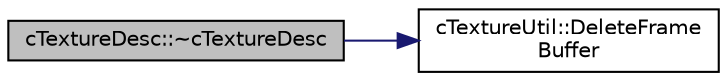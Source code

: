 digraph "cTextureDesc::~cTextureDesc"
{
 // LATEX_PDF_SIZE
  edge [fontname="Helvetica",fontsize="10",labelfontname="Helvetica",labelfontsize="10"];
  node [fontname="Helvetica",fontsize="10",shape=record];
  rankdir="LR";
  Node1 [label="cTextureDesc::~cTextureDesc",height=0.2,width=0.4,color="black", fillcolor="grey75", style="filled", fontcolor="black",tooltip=" "];
  Node1 -> Node2 [color="midnightblue",fontsize="10",style="solid",fontname="Helvetica"];
  Node2 [label="cTextureUtil::DeleteFrame\lBuffer",height=0.2,width=0.4,color="black", fillcolor="white", style="filled",URL="$classc_texture_util.html#a2ea1a3ab076471ae333c8cac8bea087b",tooltip=" "];
}
